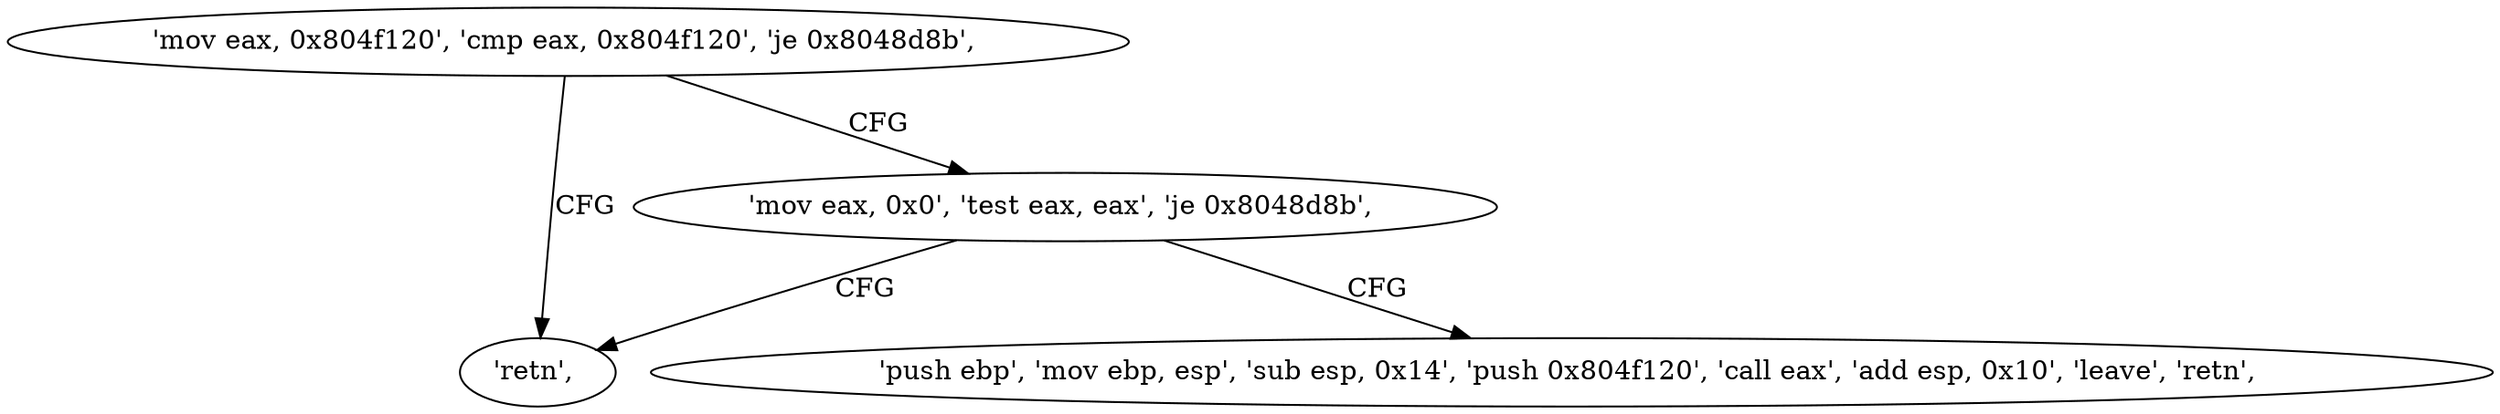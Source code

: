 digraph "func" {
"134516068" [label = "'mov eax, 0x804f120', 'cmp eax, 0x804f120', 'je 0x8048d8b', " ]
"134516107" [label = "'retn', " ]
"134516080" [label = "'mov eax, 0x0', 'test eax, eax', 'je 0x8048d8b', " ]
"134516089" [label = "'push ebp', 'mov ebp, esp', 'sub esp, 0x14', 'push 0x804f120', 'call eax', 'add esp, 0x10', 'leave', 'retn', " ]
"134516068" -> "134516107" [ label = "CFG" ]
"134516068" -> "134516080" [ label = "CFG" ]
"134516080" -> "134516107" [ label = "CFG" ]
"134516080" -> "134516089" [ label = "CFG" ]
}
